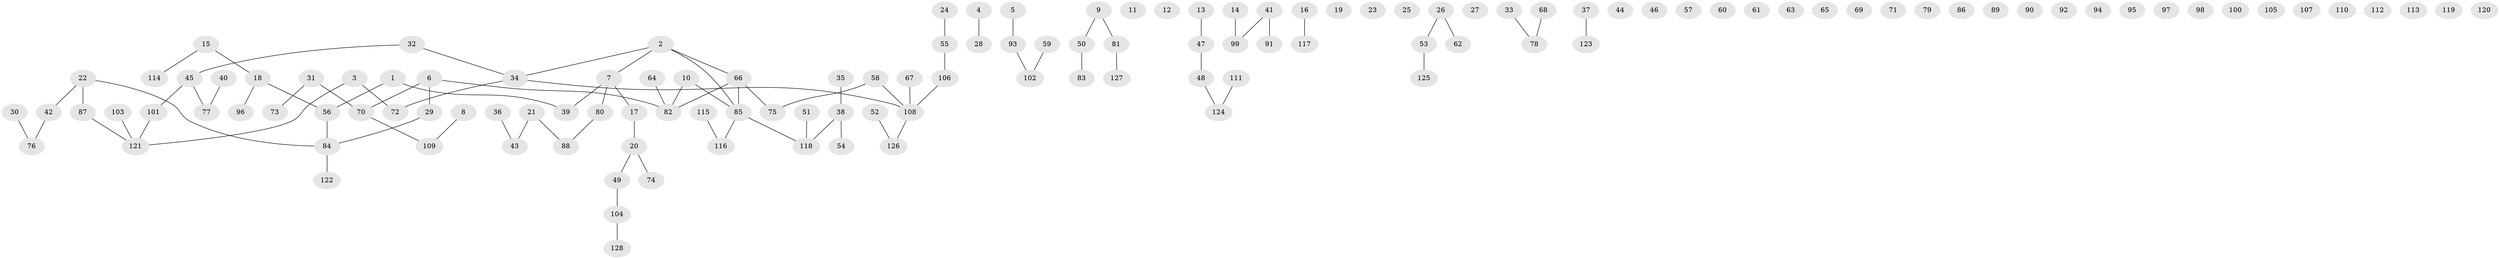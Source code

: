 // Generated by graph-tools (version 1.1) at 2025/00/03/09/25 03:00:50]
// undirected, 128 vertices, 92 edges
graph export_dot {
graph [start="1"]
  node [color=gray90,style=filled];
  1;
  2;
  3;
  4;
  5;
  6;
  7;
  8;
  9;
  10;
  11;
  12;
  13;
  14;
  15;
  16;
  17;
  18;
  19;
  20;
  21;
  22;
  23;
  24;
  25;
  26;
  27;
  28;
  29;
  30;
  31;
  32;
  33;
  34;
  35;
  36;
  37;
  38;
  39;
  40;
  41;
  42;
  43;
  44;
  45;
  46;
  47;
  48;
  49;
  50;
  51;
  52;
  53;
  54;
  55;
  56;
  57;
  58;
  59;
  60;
  61;
  62;
  63;
  64;
  65;
  66;
  67;
  68;
  69;
  70;
  71;
  72;
  73;
  74;
  75;
  76;
  77;
  78;
  79;
  80;
  81;
  82;
  83;
  84;
  85;
  86;
  87;
  88;
  89;
  90;
  91;
  92;
  93;
  94;
  95;
  96;
  97;
  98;
  99;
  100;
  101;
  102;
  103;
  104;
  105;
  106;
  107;
  108;
  109;
  110;
  111;
  112;
  113;
  114;
  115;
  116;
  117;
  118;
  119;
  120;
  121;
  122;
  123;
  124;
  125;
  126;
  127;
  128;
  1 -- 39;
  1 -- 56;
  2 -- 7;
  2 -- 34;
  2 -- 66;
  2 -- 85;
  3 -- 72;
  3 -- 121;
  4 -- 28;
  5 -- 93;
  6 -- 29;
  6 -- 70;
  6 -- 82;
  7 -- 17;
  7 -- 39;
  7 -- 80;
  8 -- 109;
  9 -- 50;
  9 -- 81;
  10 -- 82;
  10 -- 85;
  13 -- 47;
  14 -- 99;
  15 -- 18;
  15 -- 114;
  16 -- 117;
  17 -- 20;
  18 -- 56;
  18 -- 96;
  20 -- 49;
  20 -- 74;
  21 -- 43;
  21 -- 88;
  22 -- 42;
  22 -- 84;
  22 -- 87;
  24 -- 55;
  26 -- 53;
  26 -- 62;
  29 -- 84;
  30 -- 76;
  31 -- 70;
  31 -- 73;
  32 -- 34;
  32 -- 45;
  33 -- 78;
  34 -- 72;
  34 -- 108;
  35 -- 38;
  36 -- 43;
  37 -- 123;
  38 -- 54;
  38 -- 118;
  40 -- 77;
  41 -- 91;
  41 -- 99;
  42 -- 76;
  45 -- 77;
  45 -- 101;
  47 -- 48;
  48 -- 124;
  49 -- 104;
  50 -- 83;
  51 -- 118;
  52 -- 126;
  53 -- 125;
  55 -- 106;
  56 -- 84;
  58 -- 75;
  58 -- 108;
  59 -- 102;
  64 -- 82;
  66 -- 75;
  66 -- 82;
  66 -- 85;
  67 -- 108;
  68 -- 78;
  70 -- 109;
  80 -- 88;
  81 -- 127;
  84 -- 122;
  85 -- 116;
  85 -- 118;
  87 -- 121;
  93 -- 102;
  101 -- 121;
  103 -- 121;
  104 -- 128;
  106 -- 108;
  108 -- 126;
  111 -- 124;
  115 -- 116;
}
